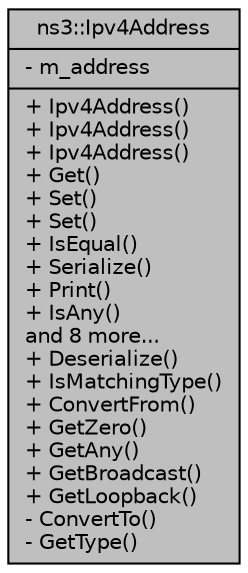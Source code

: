 digraph "ns3::Ipv4Address"
{
  edge [fontname="Helvetica",fontsize="10",labelfontname="Helvetica",labelfontsize="10"];
  node [fontname="Helvetica",fontsize="10",shape=record];
  Node1 [label="{ns3::Ipv4Address\n|- m_address\l|+ Ipv4Address()\l+ Ipv4Address()\l+ Ipv4Address()\l+ Get()\l+ Set()\l+ Set()\l+ IsEqual()\l+ Serialize()\l+ Print()\l+ IsAny()\land 8 more...\l+ Deserialize()\l+ IsMatchingType()\l+ ConvertFrom()\l+ GetZero()\l+ GetAny()\l+ GetBroadcast()\l+ GetLoopback()\l- ConvertTo()\l- GetType()\l}",height=0.2,width=0.4,color="black", fillcolor="grey75", style="filled", fontcolor="black"];
}
